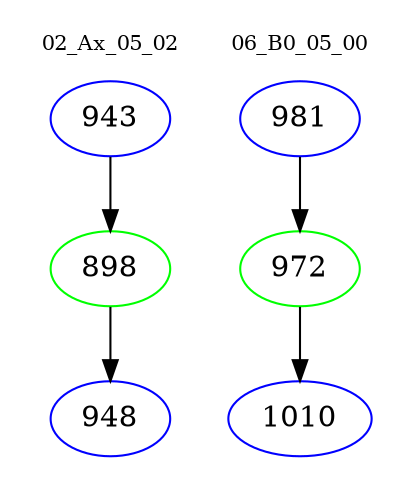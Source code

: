 digraph{
subgraph cluster_0 {
color = white
label = "02_Ax_05_02";
fontsize=10;
T0_943 [label="943", color="blue"]
T0_943 -> T0_898 [color="black"]
T0_898 [label="898", color="green"]
T0_898 -> T0_948 [color="black"]
T0_948 [label="948", color="blue"]
}
subgraph cluster_1 {
color = white
label = "06_B0_05_00";
fontsize=10;
T1_981 [label="981", color="blue"]
T1_981 -> T1_972 [color="black"]
T1_972 [label="972", color="green"]
T1_972 -> T1_1010 [color="black"]
T1_1010 [label="1010", color="blue"]
}
}
